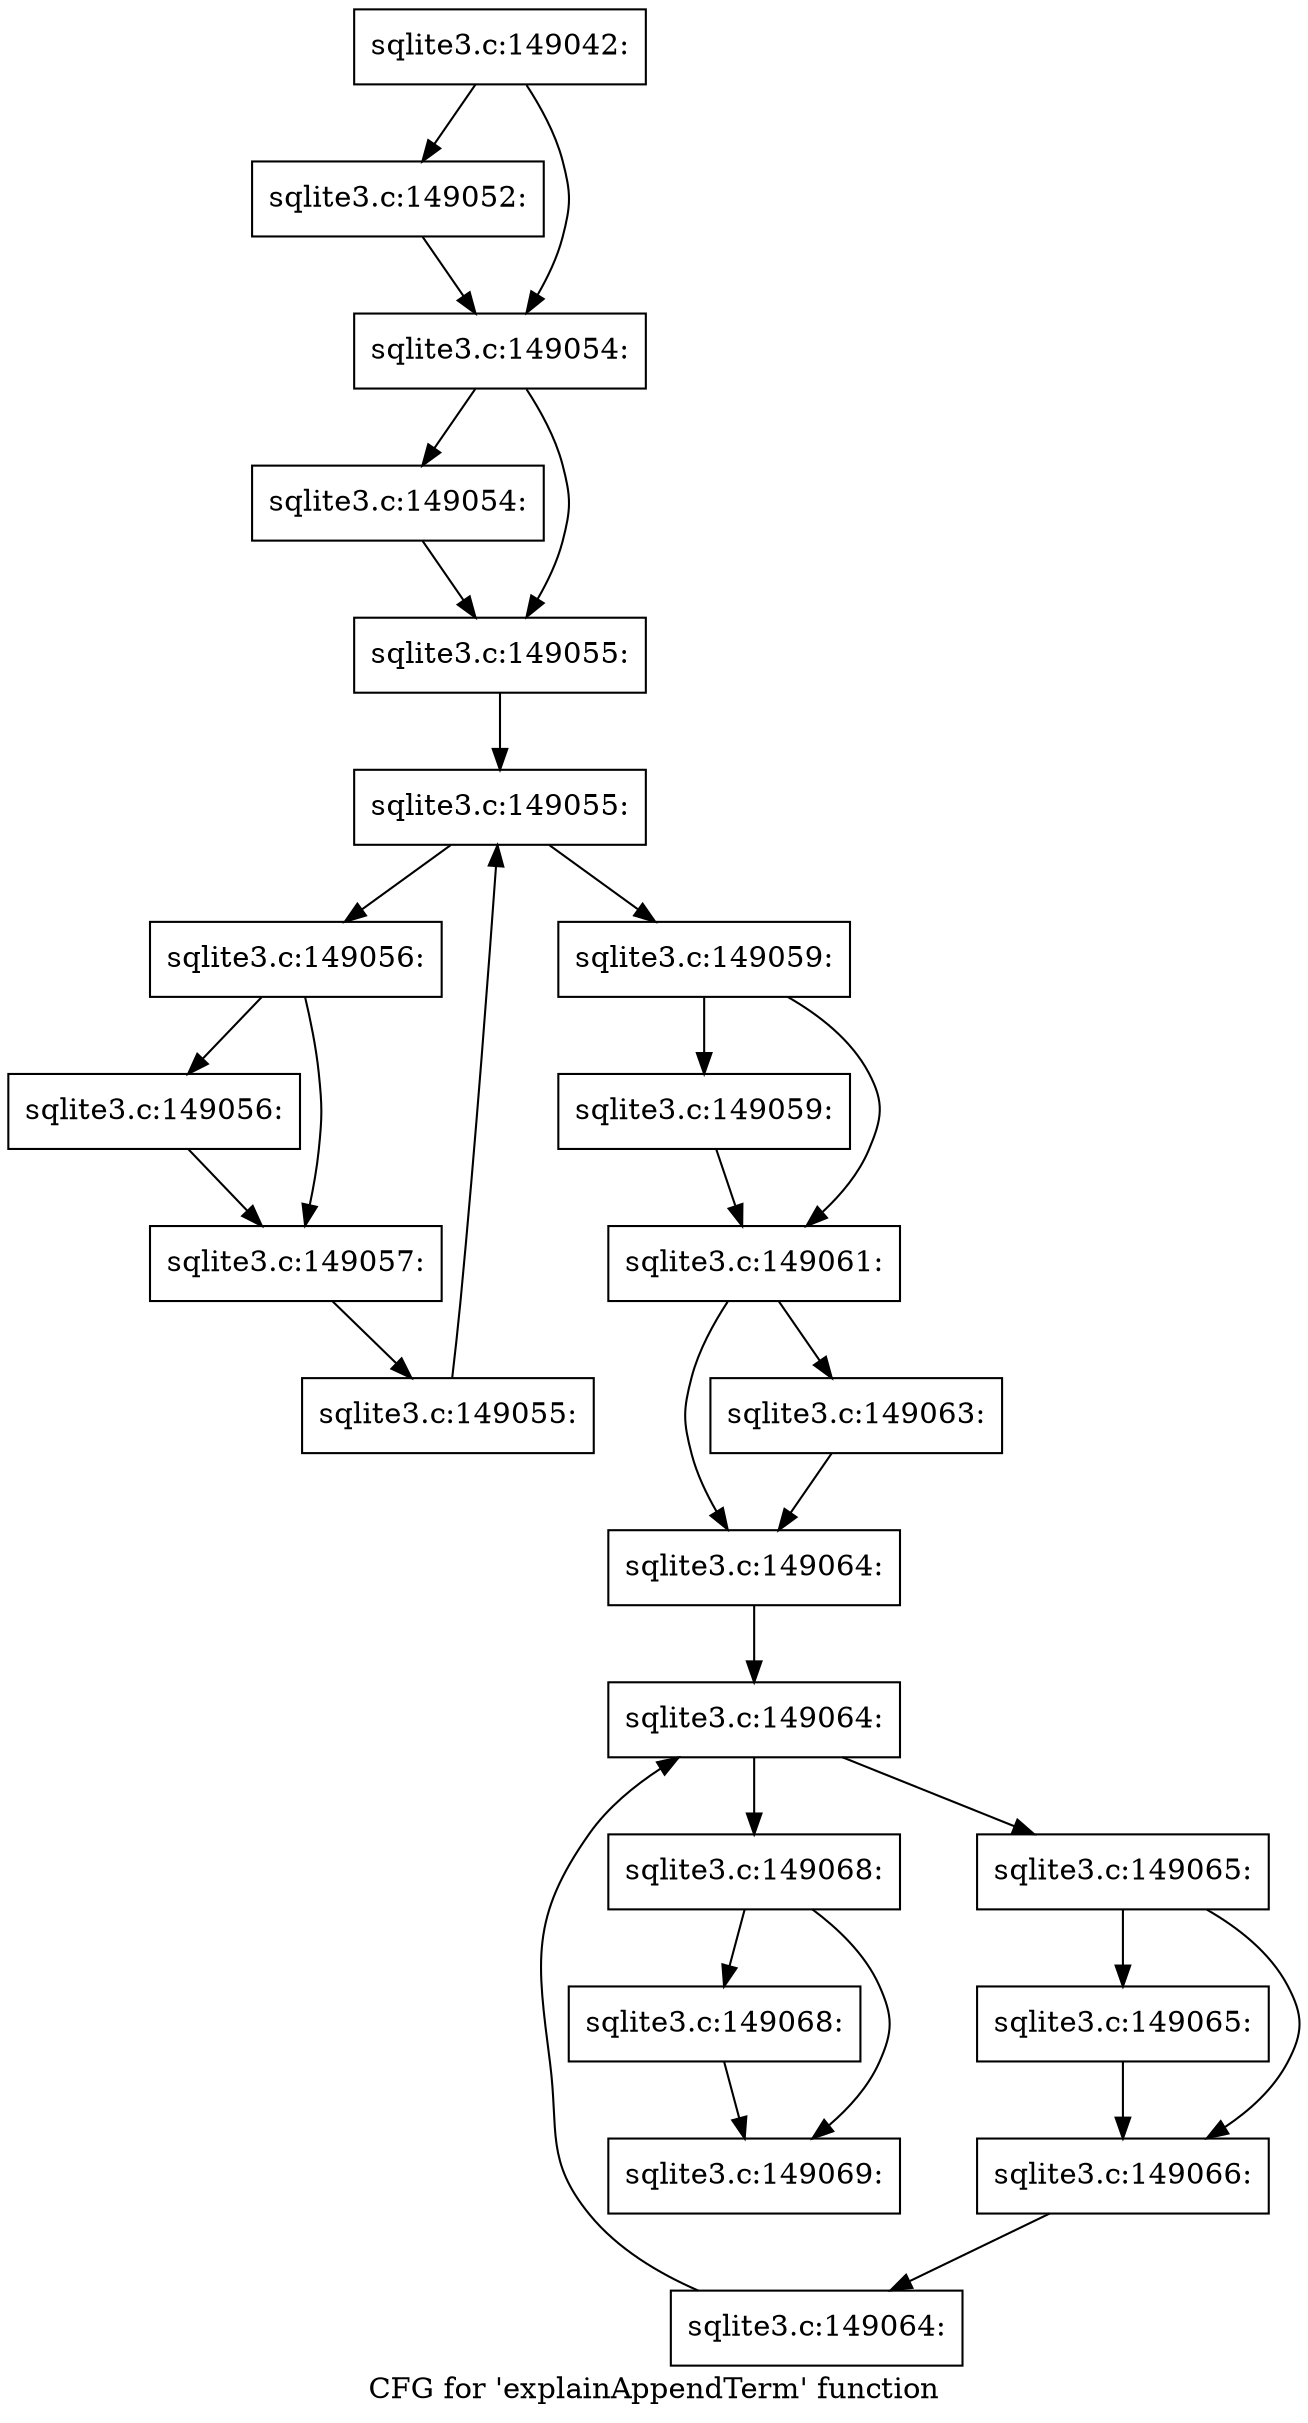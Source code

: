 digraph "CFG for 'explainAppendTerm' function" {
	label="CFG for 'explainAppendTerm' function";

	Node0x55c0f9910e30 [shape=record,label="{sqlite3.c:149042:}"];
	Node0x55c0f9910e30 -> Node0x55c0f9919890;
	Node0x55c0f9910e30 -> Node0x55c0f99198e0;
	Node0x55c0f9919890 [shape=record,label="{sqlite3.c:149052:}"];
	Node0x55c0f9919890 -> Node0x55c0f99198e0;
	Node0x55c0f99198e0 [shape=record,label="{sqlite3.c:149054:}"];
	Node0x55c0f99198e0 -> Node0x55c0f9919e30;
	Node0x55c0f99198e0 -> Node0x55c0f9919e80;
	Node0x55c0f9919e30 [shape=record,label="{sqlite3.c:149054:}"];
	Node0x55c0f9919e30 -> Node0x55c0f9919e80;
	Node0x55c0f9919e80 [shape=record,label="{sqlite3.c:149055:}"];
	Node0x55c0f9919e80 -> Node0x55c0f991a710;
	Node0x55c0f991a710 [shape=record,label="{sqlite3.c:149055:}"];
	Node0x55c0f991a710 -> Node0x55c0f991a930;
	Node0x55c0f991a710 -> Node0x55c0f991a560;
	Node0x55c0f991a930 [shape=record,label="{sqlite3.c:149056:}"];
	Node0x55c0f991a930 -> Node0x55c0f991adb0;
	Node0x55c0f991a930 -> Node0x55c0f991ae00;
	Node0x55c0f991adb0 [shape=record,label="{sqlite3.c:149056:}"];
	Node0x55c0f991adb0 -> Node0x55c0f991ae00;
	Node0x55c0f991ae00 [shape=record,label="{sqlite3.c:149057:}"];
	Node0x55c0f991ae00 -> Node0x55c0f991a8a0;
	Node0x55c0f991a8a0 [shape=record,label="{sqlite3.c:149055:}"];
	Node0x55c0f991a8a0 -> Node0x55c0f991a710;
	Node0x55c0f991a560 [shape=record,label="{sqlite3.c:149059:}"];
	Node0x55c0f991a560 -> Node0x55c0f991bca0;
	Node0x55c0f991a560 -> Node0x55c0f991bcf0;
	Node0x55c0f991bca0 [shape=record,label="{sqlite3.c:149059:}"];
	Node0x55c0f991bca0 -> Node0x55c0f991bcf0;
	Node0x55c0f991bcf0 [shape=record,label="{sqlite3.c:149061:}"];
	Node0x55c0f991bcf0 -> Node0x55c0f991c4e0;
	Node0x55c0f991bcf0 -> Node0x55c0f991c530;
	Node0x55c0f991c4e0 [shape=record,label="{sqlite3.c:149063:}"];
	Node0x55c0f991c4e0 -> Node0x55c0f991c530;
	Node0x55c0f991c530 [shape=record,label="{sqlite3.c:149064:}"];
	Node0x55c0f991c530 -> Node0x55c0f991cc50;
	Node0x55c0f991cc50 [shape=record,label="{sqlite3.c:149064:}"];
	Node0x55c0f991cc50 -> Node0x55c0f991ce70;
	Node0x55c0f991cc50 -> Node0x55c0f991caa0;
	Node0x55c0f991ce70 [shape=record,label="{sqlite3.c:149065:}"];
	Node0x55c0f991ce70 -> Node0x55c0f991d2f0;
	Node0x55c0f991ce70 -> Node0x55c0f991d340;
	Node0x55c0f991d2f0 [shape=record,label="{sqlite3.c:149065:}"];
	Node0x55c0f991d2f0 -> Node0x55c0f991d340;
	Node0x55c0f991d340 [shape=record,label="{sqlite3.c:149066:}"];
	Node0x55c0f991d340 -> Node0x55c0f991cde0;
	Node0x55c0f991cde0 [shape=record,label="{sqlite3.c:149064:}"];
	Node0x55c0f991cde0 -> Node0x55c0f991cc50;
	Node0x55c0f991caa0 [shape=record,label="{sqlite3.c:149068:}"];
	Node0x55c0f991caa0 -> Node0x55c0f991ddd0;
	Node0x55c0f991caa0 -> Node0x55c0f991de20;
	Node0x55c0f991ddd0 [shape=record,label="{sqlite3.c:149068:}"];
	Node0x55c0f991ddd0 -> Node0x55c0f991de20;
	Node0x55c0f991de20 [shape=record,label="{sqlite3.c:149069:}"];
}
